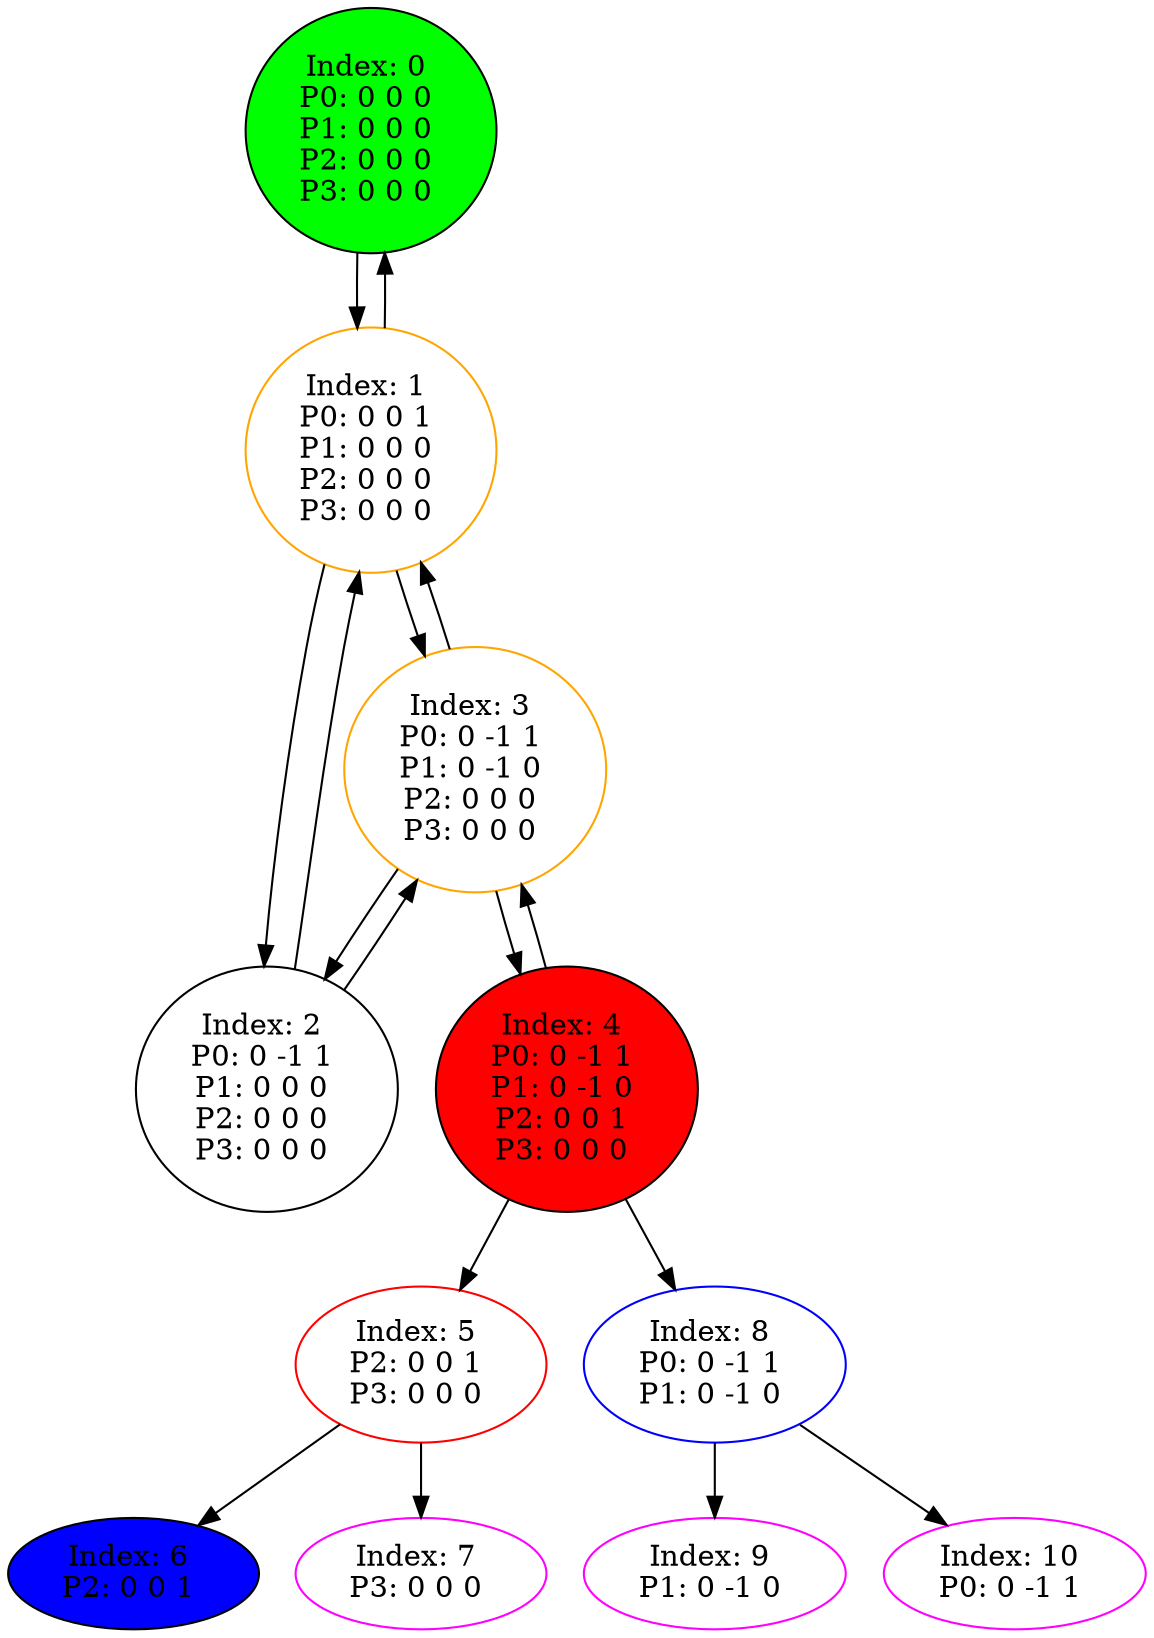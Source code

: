 digraph G {
color = "black"
0[label = "Index: 0 
P0: 0 0 0 
P1: 0 0 0 
P2: 0 0 0 
P3: 0 0 0 
", style="filled", fillcolor = "green"]
1[label = "Index: 1 
P0: 0 0 1 
P1: 0 0 0 
P2: 0 0 0 
P3: 0 0 0 
", color = "orange"]
2[label = "Index: 2 
P0: 0 -1 1 
P1: 0 0 0 
P2: 0 0 0 
P3: 0 0 0 
"]
3[label = "Index: 3 
P0: 0 -1 1 
P1: 0 -1 0 
P2: 0 0 0 
P3: 0 0 0 
", color = "orange"]
4[label = "Index: 4 
P0: 0 -1 1 
P1: 0 -1 0 
P2: 0 0 1 
P3: 0 0 0 
", style="filled", fillcolor = "red"]
5[label = "Index: 5 
P2: 0 0 1 
P3: 0 0 0 
", color = "red"]
6[label = "Index: 6 
P2: 0 0 1 
", style="filled", fillcolor = "blue"]
7[label = "Index: 7 
P3: 0 0 0 
", color = "fuchsia"]
8[label = "Index: 8 
P0: 0 -1 1 
P1: 0 -1 0 
", color = "blue"]
9[label = "Index: 9 
P1: 0 -1 0 
", color = "fuchsia"]
10[label = "Index: 10 
P0: 0 -1 1 
", color = "fuchsia"]
0 -> 1

1 -> 0
1 -> 2
1 -> 3

2 -> 1
2 -> 3

3 -> 1
3 -> 2
3 -> 4

4 -> 3
4 -> 5
4 -> 8

5 -> 7
5 -> 6

8 -> 9
8 -> 10

}
